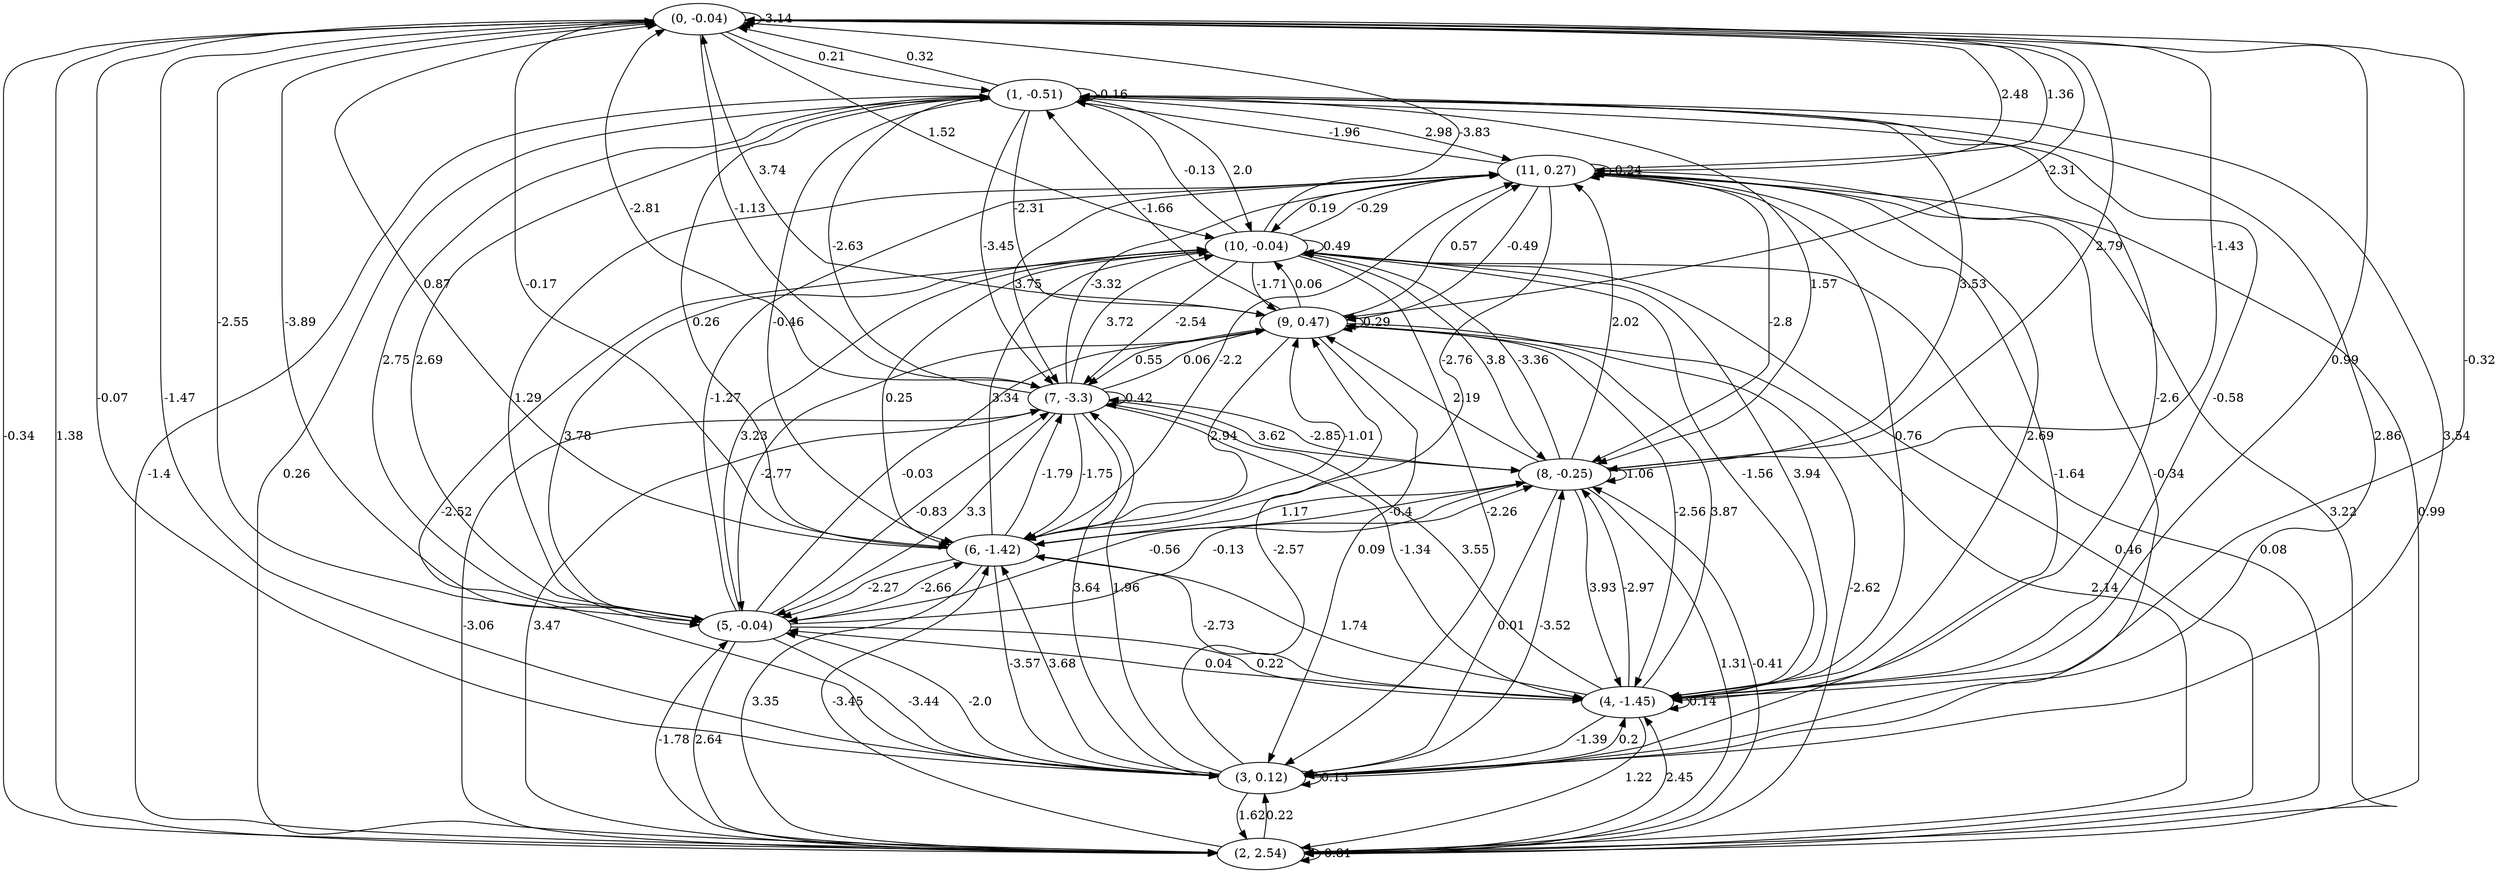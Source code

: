 digraph {
    0 [ label = "(0, -0.04)" ]
    1 [ label = "(1, -0.51)" ]
    2 [ label = "(2, 2.54)" ]
    3 [ label = "(3, 0.12)" ]
    4 [ label = "(4, -1.45)" ]
    5 [ label = "(5, -0.04)" ]
    6 [ label = "(6, -1.42)" ]
    7 [ label = "(7, -3.3)" ]
    8 [ label = "(8, -0.25)" ]
    9 [ label = "(9, 0.47)" ]
    10 [ label = "(10, -0.04)" ]
    11 [ label = "(11, 0.27)" ]
    0 -> 0 [ label = "-3.14" ]
    1 -> 1 [ label = "-0.16" ]
    2 -> 2 [ label = "-0.81" ]
    3 -> 3 [ label = "0.13" ]
    4 -> 4 [ label = "0.14" ]
    7 -> 7 [ label = "0.42" ]
    8 -> 8 [ label = "1.06" ]
    9 -> 9 [ label = "0.29" ]
    10 -> 10 [ label = "0.49" ]
    11 -> 11 [ label = "-0.24" ]
    1 -> 0 [ label = "0.32" ]
    2 -> 0 [ label = "1.38" ]
    3 -> 0 [ label = "-1.47" ]
    4 -> 0 [ label = "-0.32" ]
    5 -> 0 [ label = "-3.89" ]
    6 -> 0 [ label = "0.87" ]
    7 -> 0 [ label = "-2.81" ]
    8 -> 0 [ label = "-1.43" ]
    9 -> 0 [ label = "3.74" ]
    10 -> 0 [ label = "-3.83" ]
    11 -> 0 [ label = "1.36" ]
    0 -> 1 [ label = "0.21" ]
    2 -> 1 [ label = "0.26" ]
    3 -> 1 [ label = "3.54" ]
    4 -> 1 [ label = "-0.58" ]
    5 -> 1 [ label = "2.69" ]
    6 -> 1 [ label = "0.26" ]
    7 -> 1 [ label = "-2.63" ]
    8 -> 1 [ label = "3.53" ]
    9 -> 1 [ label = "-1.66" ]
    10 -> 1 [ label = "-0.13" ]
    11 -> 1 [ label = "-1.96" ]
    0 -> 2 [ label = "-0.34" ]
    1 -> 2 [ label = "-1.4" ]
    3 -> 2 [ label = "1.62" ]
    4 -> 2 [ label = "1.22" ]
    5 -> 2 [ label = "2.64" ]
    6 -> 2 [ label = "3.35" ]
    7 -> 2 [ label = "-3.06" ]
    8 -> 2 [ label = "1.31" ]
    9 -> 2 [ label = "-2.62" ]
    10 -> 2 [ label = "0.46" ]
    11 -> 2 [ label = "3.22" ]
    0 -> 3 [ label = "-0.07" ]
    1 -> 3 [ label = "2.86" ]
    2 -> 3 [ label = "0.22" ]
    4 -> 3 [ label = "-1.39" ]
    5 -> 3 [ label = "-3.44" ]
    6 -> 3 [ label = "-3.57" ]
    7 -> 3 [ label = "3.64" ]
    8 -> 3 [ label = "0.01" ]
    9 -> 3 [ label = "0.09" ]
    10 -> 3 [ label = "-2.26" ]
    11 -> 3 [ label = "-0.34" ]
    0 -> 4 [ label = "0.99" ]
    1 -> 4 [ label = "-2.6" ]
    2 -> 4 [ label = "2.45" ]
    3 -> 4 [ label = "0.2" ]
    5 -> 4 [ label = "0.22" ]
    6 -> 4 [ label = "-2.73" ]
    7 -> 4 [ label = "-1.34" ]
    8 -> 4 [ label = "3.93" ]
    9 -> 4 [ label = "-2.56" ]
    10 -> 4 [ label = "-1.56" ]
    11 -> 4 [ label = "0.76" ]
    0 -> 5 [ label = "-2.55" ]
    1 -> 5 [ label = "2.75" ]
    2 -> 5 [ label = "-1.78" ]
    3 -> 5 [ label = "-2.0" ]
    4 -> 5 [ label = "0.04" ]
    6 -> 5 [ label = "-2.27" ]
    7 -> 5 [ label = "3.3" ]
    8 -> 5 [ label = "-0.56" ]
    9 -> 5 [ label = "-2.77" ]
    10 -> 5 [ label = "3.78" ]
    11 -> 5 [ label = "1.29" ]
    0 -> 6 [ label = "-0.17" ]
    1 -> 6 [ label = "-0.46" ]
    2 -> 6 [ label = "-3.45" ]
    3 -> 6 [ label = "3.68" ]
    4 -> 6 [ label = "1.74" ]
    5 -> 6 [ label = "-2.66" ]
    7 -> 6 [ label = "-1.75" ]
    8 -> 6 [ label = "1.17" ]
    9 -> 6 [ label = "2.94" ]
    10 -> 6 [ label = "0.25" ]
    11 -> 6 [ label = "-2.76" ]
    0 -> 7 [ label = "-1.13" ]
    1 -> 7 [ label = "-3.45" ]
    2 -> 7 [ label = "3.47" ]
    3 -> 7 [ label = "1.96" ]
    4 -> 7 [ label = "3.55" ]
    5 -> 7 [ label = "-0.83" ]
    6 -> 7 [ label = "-1.79" ]
    8 -> 7 [ label = "-2.85" ]
    9 -> 7 [ label = "0.55" ]
    10 -> 7 [ label = "-2.54" ]
    11 -> 7 [ label = "3.75" ]
    0 -> 8 [ label = "2.79" ]
    1 -> 8 [ label = "1.57" ]
    2 -> 8 [ label = "-0.41" ]
    3 -> 8 [ label = "-3.52" ]
    4 -> 8 [ label = "-2.97" ]
    5 -> 8 [ label = "-0.13" ]
    6 -> 8 [ label = "-0.4" ]
    7 -> 8 [ label = "3.62" ]
    10 -> 8 [ label = "3.8" ]
    11 -> 8 [ label = "-2.8" ]
    0 -> 9 [ label = "-2.31" ]
    1 -> 9 [ label = "-2.31" ]
    2 -> 9 [ label = "2.14" ]
    3 -> 9 [ label = "-2.57" ]
    4 -> 9 [ label = "3.87" ]
    5 -> 9 [ label = "-0.03" ]
    6 -> 9 [ label = "-1.01" ]
    7 -> 9 [ label = "0.06" ]
    8 -> 9 [ label = "2.19" ]
    10 -> 9 [ label = "-1.71" ]
    11 -> 9 [ label = "-0.49" ]
    0 -> 10 [ label = "1.52" ]
    1 -> 10 [ label = "2.0" ]
    2 -> 10 [ label = "0.08" ]
    3 -> 10 [ label = "-2.52" ]
    4 -> 10 [ label = "3.94" ]
    5 -> 10 [ label = "3.23" ]
    6 -> 10 [ label = "3.34" ]
    7 -> 10 [ label = "3.72" ]
    8 -> 10 [ label = "-3.36" ]
    9 -> 10 [ label = "0.06" ]
    11 -> 10 [ label = "0.19" ]
    0 -> 11 [ label = "2.48" ]
    1 -> 11 [ label = "2.98" ]
    2 -> 11 [ label = "0.99" ]
    3 -> 11 [ label = "-1.64" ]
    4 -> 11 [ label = "2.69" ]
    5 -> 11 [ label = "-1.27" ]
    6 -> 11 [ label = "-2.2" ]
    7 -> 11 [ label = "-3.32" ]
    8 -> 11 [ label = "2.02" ]
    9 -> 11 [ label = "0.57" ]
    10 -> 11 [ label = "-0.29" ]
}

